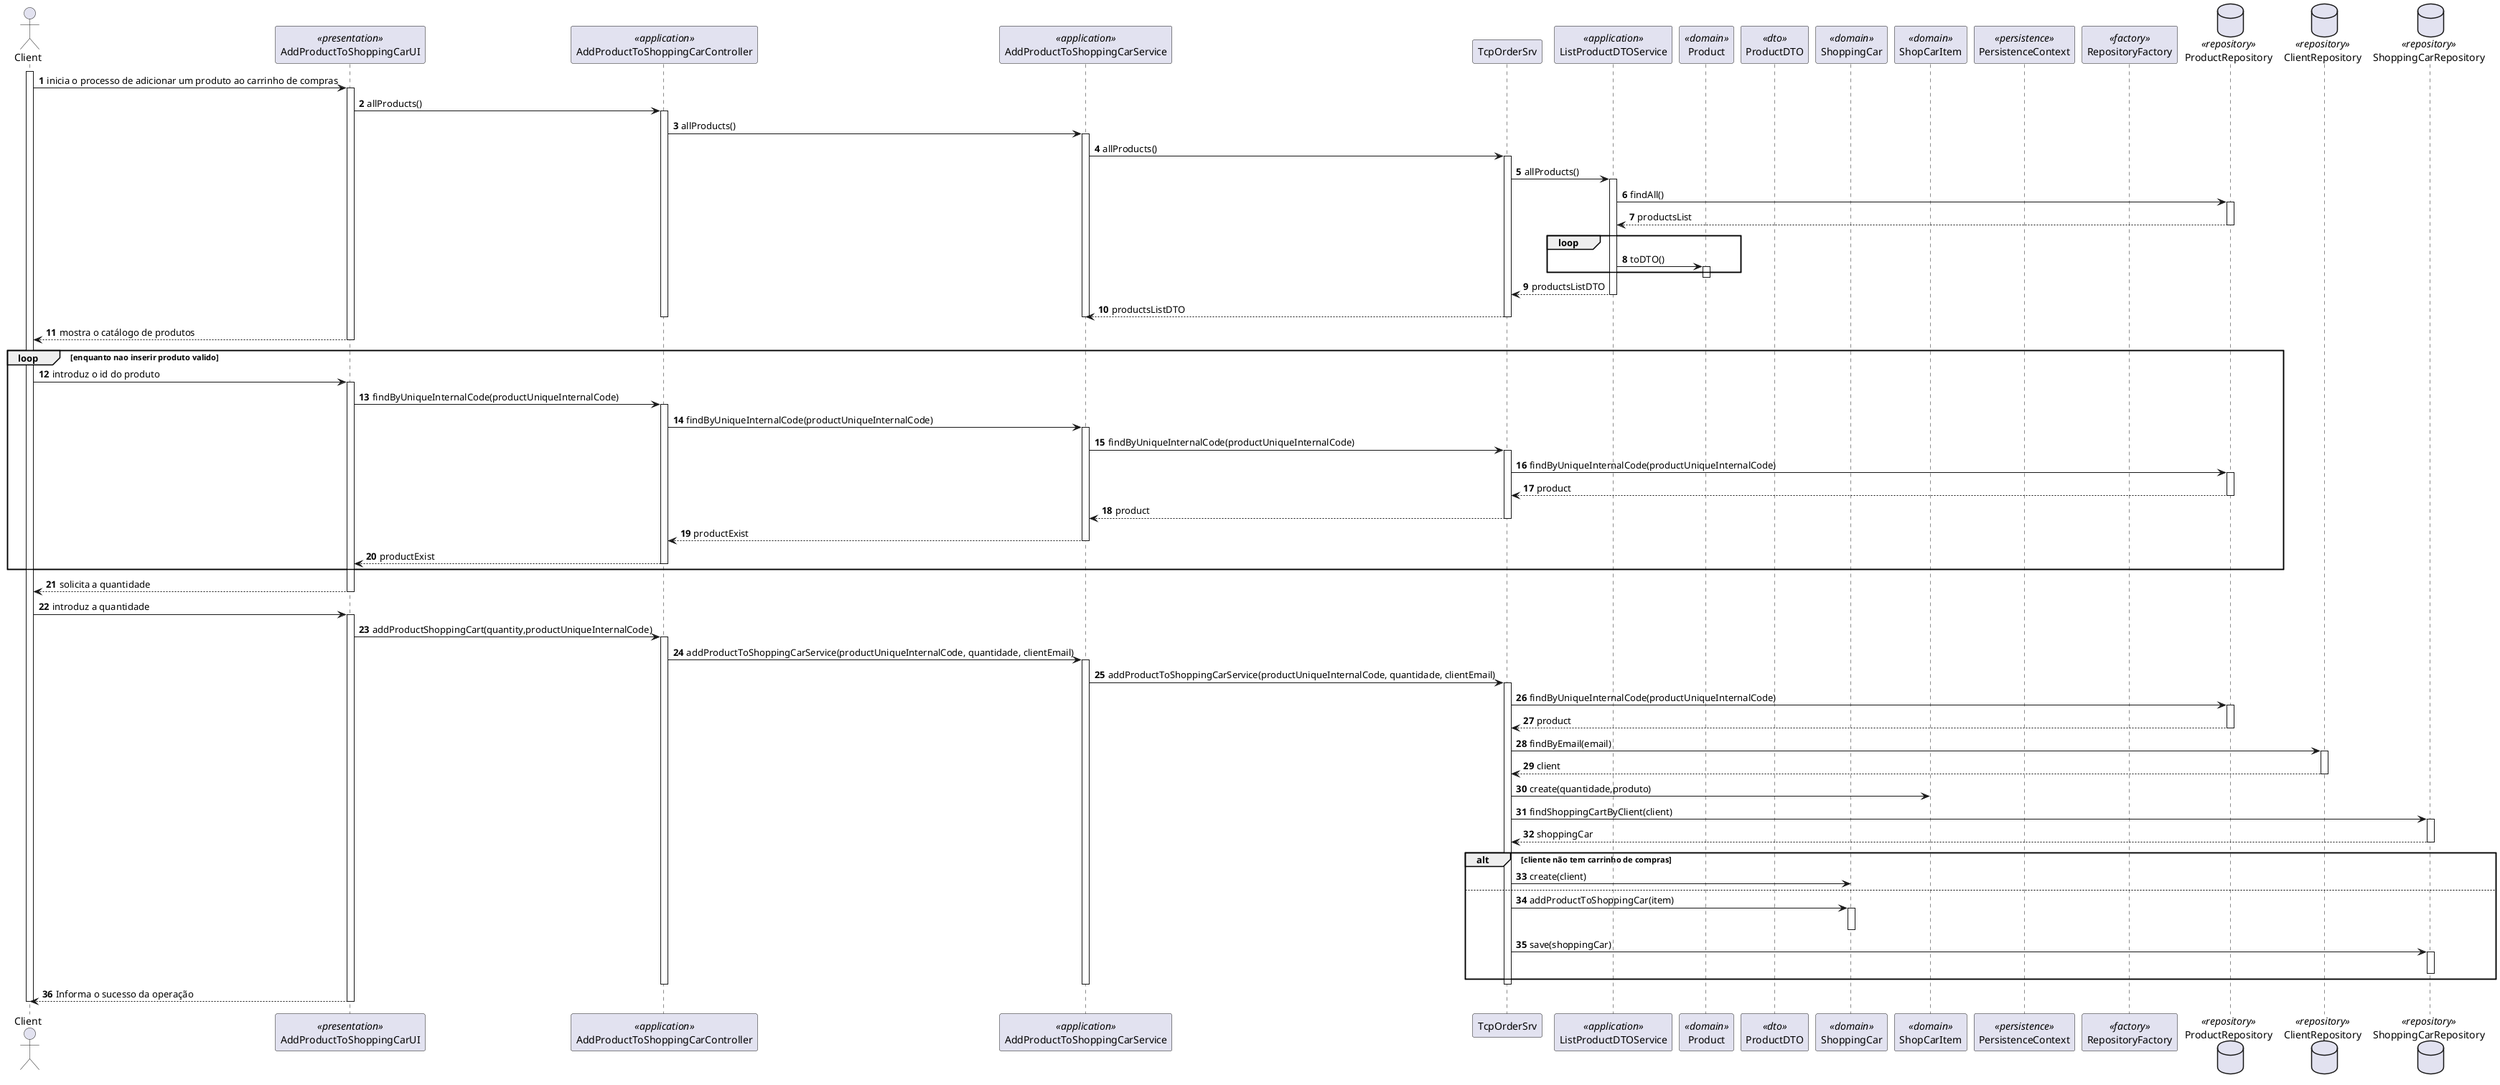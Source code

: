 @startuml

autonumber
actor "Client" as C
participant AddProductToShoppingCarUI as UI <<presentation>>
participant AddProductToShoppingCarController as Controller <<application>>
participant AddProductToShoppingCarService as Service <<application>>
participant TcpOrderSrv as OrderServer
participant ListProductDTOService as serv <<application>>
participant "Product" as Domain <<domain>>
participant "ProductDTO" as DTO <<dto>>
participant "ShoppingCar" as domain <<domain>>
participant "ShopCarItem" as d <<domain>>
participant PersistenceContext as Persistence <<persistence>>
participant RepositoryFactory as Factory <<factory>>
database ProductRepository as repository <<repository>>
database ClientRepository as rep <<repository>>
database ShoppingCarRepository as r <<repository>>

activate C
C -> UI : inicia o processo de adicionar um produto ao carrinho de compras
activate UI
UI -> Controller: allProducts()
activate Controller
Controller -> Service: allProducts()
activate Service
Service -> OrderServer: allProducts()
activate OrderServer
OrderServer -> serv: allProducts()
activate serv
serv->repository:findAll()
activate repository
repository --> serv: productsList
deactivate repository
loop
serv -> Domain: toDTO()
activate Domain
end
deactivate Domain
serv --> OrderServer: productsListDTO
deactivate serv
OrderServer --> Service: productsListDTO
deactivate OrderServer
deactivate Service
deactivate Controller
UI --> C : mostra o catálogo de produtos
deactivate UI
loop enquanto nao inserir produto valido
C -> UI : introduz o id do produto
activate UI
UI -> Controller: findByUniqueInternalCode(productUniqueInternalCode)
activate Controller
Controller -> Service: findByUniqueInternalCode(productUniqueInternalCode)
activate Service
Service -> OrderServer: findByUniqueInternalCode(productUniqueInternalCode)
activate OrderServer
OrderServer->repository:findByUniqueInternalCode(productUniqueInternalCode)
activate repository
repository--> OrderServer: product
deactivate repository
OrderServer --> Service: product
deactivate OrderServer
Service --> Controller: productExist
deactivate Service
Controller --> UI: productExist
deactivate Controller
end
UI --> C : solicita a quantidade
deactivate UI
C -> UI : introduz a quantidade
activate UI
UI -> Controller: addProductShoppingCart(quantity,productUniqueInternalCode)
activate Controller
Controller -> Service:addProductToShoppingCarService(productUniqueInternalCode, quantidade, clientEmail)
activate Service
Service -> OrderServer: addProductToShoppingCarService(productUniqueInternalCode, quantidade, clientEmail)
activate OrderServer
OrderServer->repository:findByUniqueInternalCode(productUniqueInternalCode)
activate repository
repository--> OrderServer: product
deactivate repository
OrderServer->rep:findByEmail(email)
activate rep
rep--> OrderServer: client
deactivate rep
OrderServer -> d: create(quantidade,produto)
OrderServer->r:findShoppingCartByClient(client)
activate r
r--> OrderServer: shoppingCar
deactivate r
alt cliente não tem carrinho de compras
OrderServer -> domain: create(client)

else
OrderServer -> domain:addProductToShoppingCar(item)
activate domain
deactivate domain
OrderServer -> r: save(shoppingCar)
activate r
deactivate r
end
deactivate OrderServer
deactivate Service
deactivate Controller


UI --> C : Informa o sucesso da operação
deactivate UI
deactivate C



@enduml